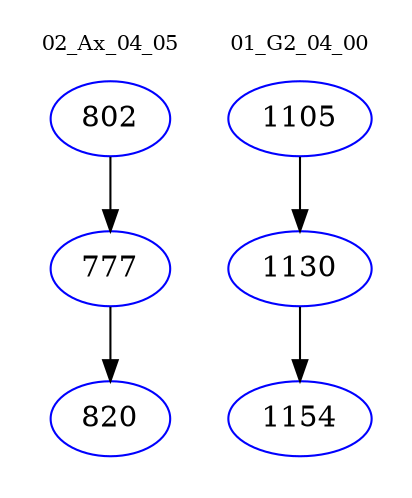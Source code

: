 digraph{
subgraph cluster_0 {
color = white
label = "02_Ax_04_05";
fontsize=10;
T0_802 [label="802", color="blue"]
T0_802 -> T0_777 [color="black"]
T0_777 [label="777", color="blue"]
T0_777 -> T0_820 [color="black"]
T0_820 [label="820", color="blue"]
}
subgraph cluster_1 {
color = white
label = "01_G2_04_00";
fontsize=10;
T1_1105 [label="1105", color="blue"]
T1_1105 -> T1_1130 [color="black"]
T1_1130 [label="1130", color="blue"]
T1_1130 -> T1_1154 [color="black"]
T1_1154 [label="1154", color="blue"]
}
}
